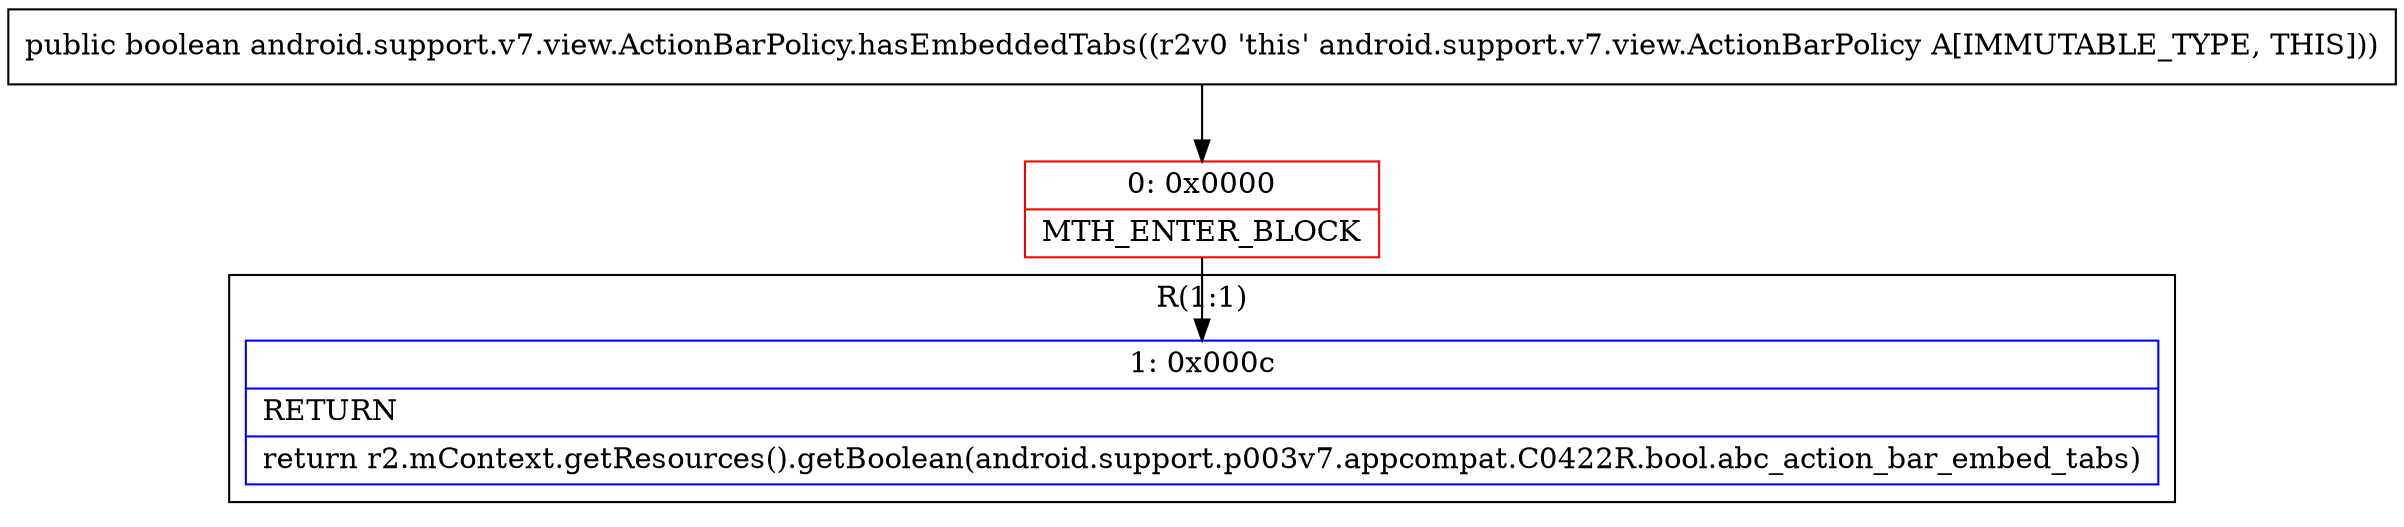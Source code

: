 digraph "CFG forandroid.support.v7.view.ActionBarPolicy.hasEmbeddedTabs()Z" {
subgraph cluster_Region_280813343 {
label = "R(1:1)";
node [shape=record,color=blue];
Node_1 [shape=record,label="{1\:\ 0x000c|RETURN\l|return r2.mContext.getResources().getBoolean(android.support.p003v7.appcompat.C0422R.bool.abc_action_bar_embed_tabs)\l}"];
}
Node_0 [shape=record,color=red,label="{0\:\ 0x0000|MTH_ENTER_BLOCK\l}"];
MethodNode[shape=record,label="{public boolean android.support.v7.view.ActionBarPolicy.hasEmbeddedTabs((r2v0 'this' android.support.v7.view.ActionBarPolicy A[IMMUTABLE_TYPE, THIS])) }"];
MethodNode -> Node_0;
Node_0 -> Node_1;
}

